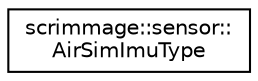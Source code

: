 digraph "Graphical Class Hierarchy"
{
 // LATEX_PDF_SIZE
  edge [fontname="Helvetica",fontsize="10",labelfontname="Helvetica",labelfontsize="10"];
  node [fontname="Helvetica",fontsize="10",shape=record];
  rankdir="LR";
  Node0 [label="scrimmage::sensor::\lAirSimImuType",height=0.2,width=0.4,color="black", fillcolor="white", style="filled",URL="$classscrimmage_1_1sensor_1_1AirSimImuType.html",tooltip=" "];
}
